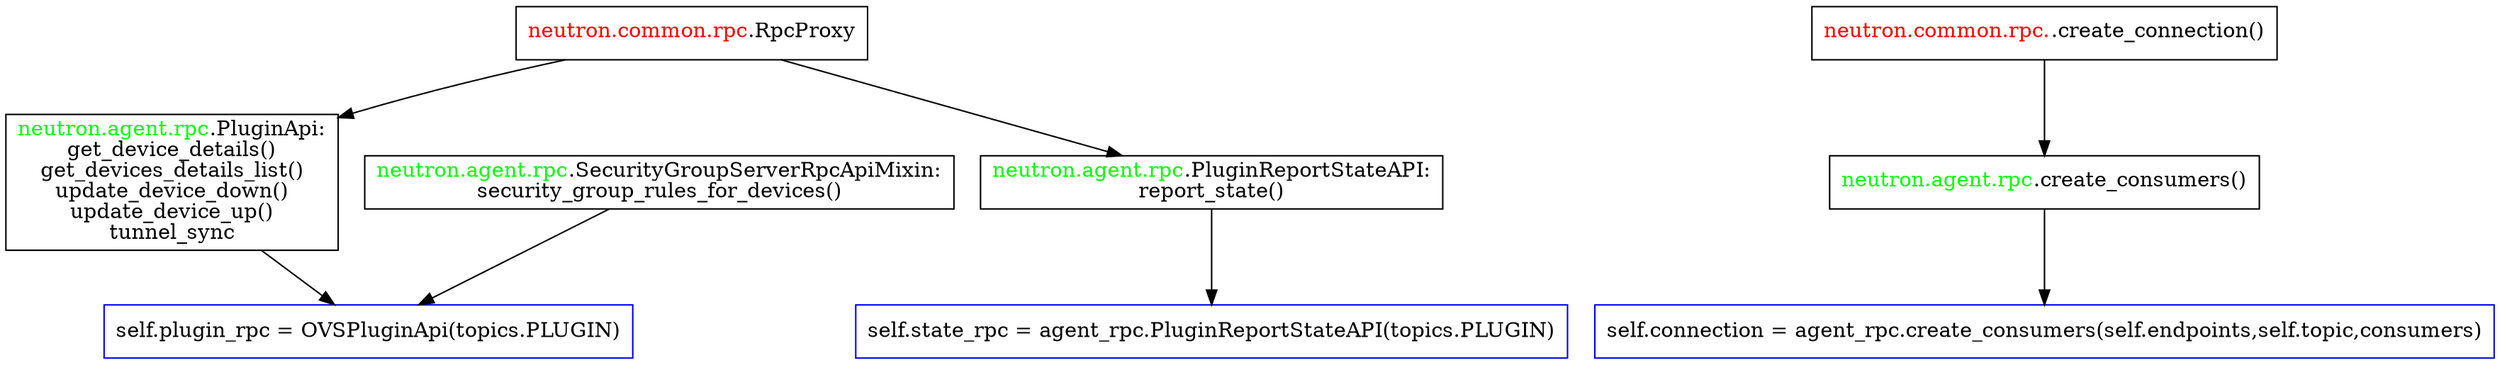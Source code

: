 //dot -Tpng xx.dot -o xx.png
digraph G {
    node [shape = record];

    rpcproxy[label=<<font color="red">neutron.common.rpc</font>.RpcProxy>];

    pluginapi[label=<<font color="green">neutron.agent.rpc</font>.PluginApi:<br/>get_device_details()<br/>get_devices_details_list()<br/>update_device_down()<br/>update_device_up()<br/>tunnel_sync>];
    rpcapimixin[label=<<font color="green">neutron.agent.rpc</font>.SecurityGroupServerRpcApiMixin:<br/>security_group_rules_for_devices()>];
    stateapi[label=<<font color="green">neutron.agent.rpc</font>.PluginReportStateAPI:<br/>report_state()>];

    pluginrpc[label="self.plugin_rpc = OVSPluginApi(topics.PLUGIN)",color=blue];
    staterpc[label="self.state_rpc = agent_rpc.PluginReportStateAPI(topics.PLUGIN)",color=blue];

    rpcproxy->pluginapi-> pluginrpc;
    rpcapimixin -> pluginrpc;
    rpcproxy ->stateapi->staterpc;

    createconnection[label=<<font color="red">neutron.common.rpc.</font>.create_connection()>];
    createconsumer[label=<<font color="green">neutron.agent.rpc</font>.create_consumers()>];
    connection[label="self.connection = agent_rpc.create_consumers(self.endpoints,self.topic,consumers)",color=blue];

    createconnection->createconsumer->connection;

    {rank=same; pluginrpc staterpc connection}
}

